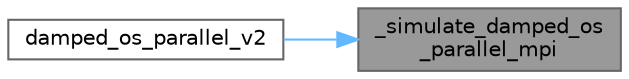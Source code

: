 digraph "_simulate_damped_os_parallel_mpi"
{
 // LATEX_PDF_SIZE
  bgcolor="transparent";
  edge [fontname=Helvetica,fontsize=10,labelfontname=Helvetica,labelfontsize=10];
  node [fontname=Helvetica,fontsize=10,shape=box,height=0.2,width=0.4];
  rankdir="RL";
  Node1 [id="Node000001",label="_simulate_damped_os\l_parallel_mpi",height=0.2,width=0.4,color="gray40", fillcolor="grey60", style="filled", fontcolor="black",tooltip=" "];
  Node1 -> Node2 [id="edge1_Node000001_Node000002",dir="back",color="steelblue1",style="solid",tooltip=" "];
  Node2 [id="Node000002",label="damped_os_parallel_v2",height=0.2,width=0.4,color="grey40", fillcolor="white", style="filled",URL="$physics_8c.html#ae5db5c69d51d1f9d3cc7cf5c61652f4c",tooltip=" "];
}
